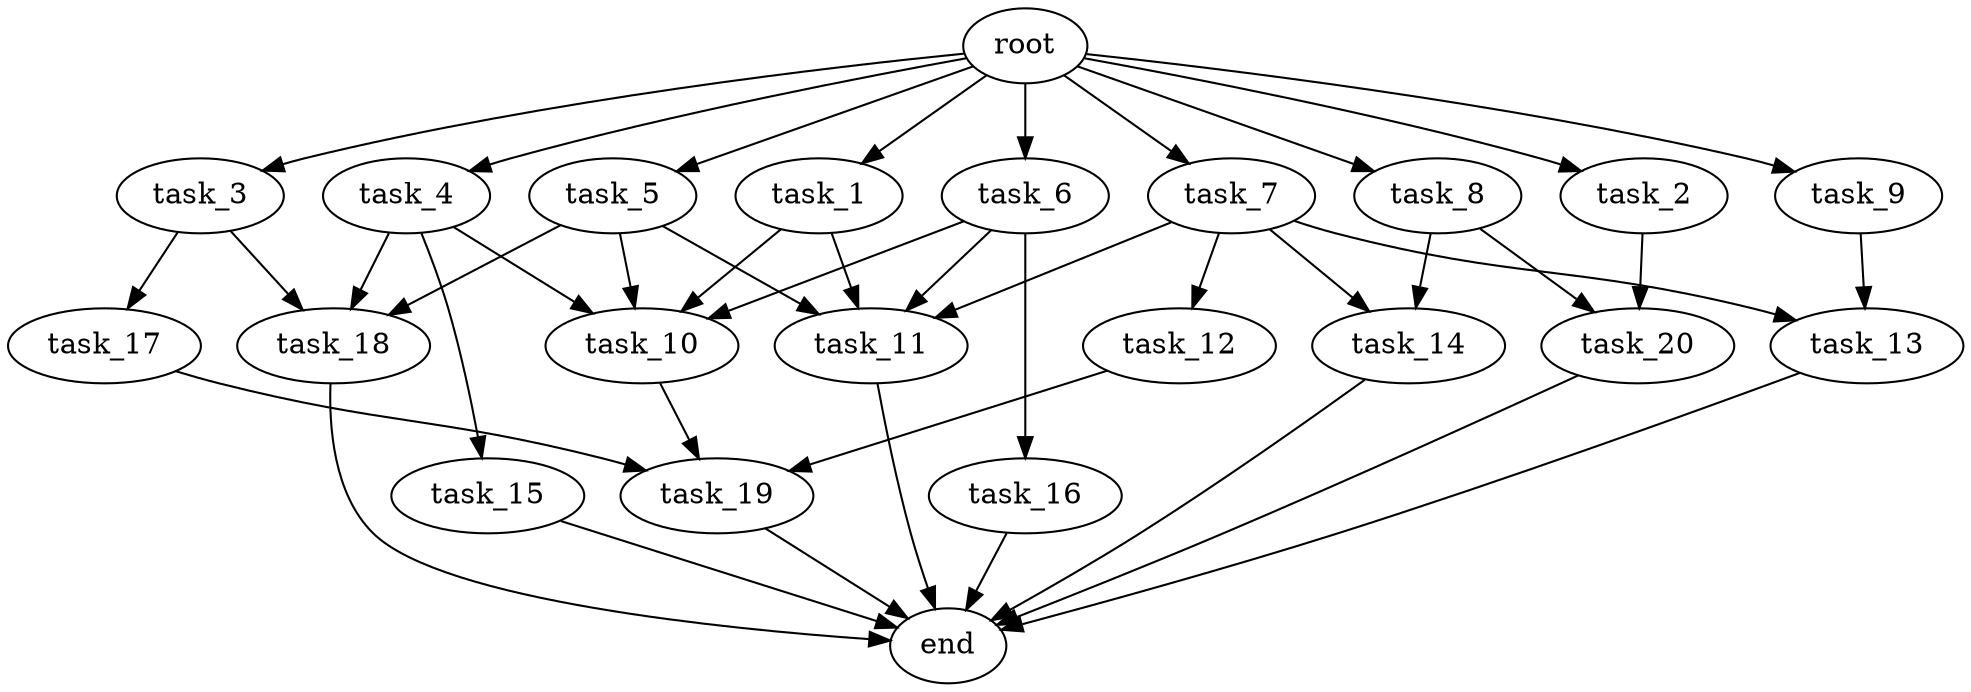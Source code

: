 digraph G {
  root [size="0.000000e+00"];
  task_1 [size="8.408928e+10"];
  task_2 [size="4.460281e+10"];
  task_3 [size="9.257188e+09"];
  task_4 [size="5.512813e+09"];
  task_5 [size="6.413485e+10"];
  task_6 [size="5.834731e+10"];
  task_7 [size="2.222216e+10"];
  task_8 [size="9.356715e+10"];
  task_9 [size="2.779994e+10"];
  task_10 [size="2.264639e+09"];
  task_11 [size="5.384585e+10"];
  task_12 [size="4.455135e+10"];
  task_13 [size="6.715906e+10"];
  task_14 [size="8.746820e+09"];
  task_15 [size="5.118363e+10"];
  task_16 [size="1.945306e+10"];
  task_17 [size="3.178260e+10"];
  task_18 [size="6.051173e+10"];
  task_19 [size="9.434078e+10"];
  task_20 [size="9.084561e+10"];
  end [size="0.000000e+00"];

  root -> task_1 [size="1.000000e-12"];
  root -> task_2 [size="1.000000e-12"];
  root -> task_3 [size="1.000000e-12"];
  root -> task_4 [size="1.000000e-12"];
  root -> task_5 [size="1.000000e-12"];
  root -> task_6 [size="1.000000e-12"];
  root -> task_7 [size="1.000000e-12"];
  root -> task_8 [size="1.000000e-12"];
  root -> task_9 [size="1.000000e-12"];
  task_1 -> task_10 [size="5.661598e+06"];
  task_1 -> task_11 [size="1.346146e+08"];
  task_2 -> task_20 [size="4.542281e+08"];
  task_3 -> task_17 [size="3.178260e+08"];
  task_3 -> task_18 [size="2.017058e+08"];
  task_4 -> task_10 [size="5.661598e+06"];
  task_4 -> task_15 [size="5.118363e+08"];
  task_4 -> task_18 [size="2.017058e+08"];
  task_5 -> task_10 [size="5.661598e+06"];
  task_5 -> task_11 [size="1.346146e+08"];
  task_5 -> task_18 [size="2.017058e+08"];
  task_6 -> task_10 [size="5.661598e+06"];
  task_6 -> task_11 [size="1.346146e+08"];
  task_6 -> task_16 [size="1.945306e+08"];
  task_7 -> task_11 [size="1.346146e+08"];
  task_7 -> task_12 [size="4.455135e+08"];
  task_7 -> task_13 [size="3.357953e+08"];
  task_7 -> task_14 [size="4.373410e+07"];
  task_8 -> task_14 [size="4.373410e+07"];
  task_8 -> task_20 [size="4.542281e+08"];
  task_9 -> task_13 [size="3.357953e+08"];
  task_10 -> task_19 [size="3.144693e+08"];
  task_11 -> end [size="1.000000e-12"];
  task_12 -> task_19 [size="3.144693e+08"];
  task_13 -> end [size="1.000000e-12"];
  task_14 -> end [size="1.000000e-12"];
  task_15 -> end [size="1.000000e-12"];
  task_16 -> end [size="1.000000e-12"];
  task_17 -> task_19 [size="3.144693e+08"];
  task_18 -> end [size="1.000000e-12"];
  task_19 -> end [size="1.000000e-12"];
  task_20 -> end [size="1.000000e-12"];
}
